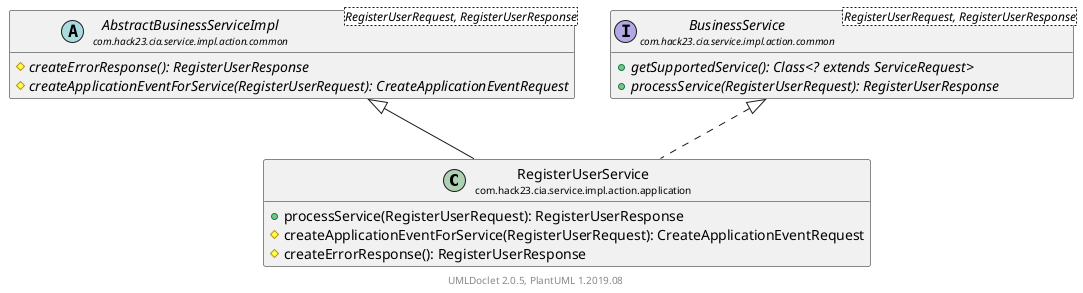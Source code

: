 @startuml
    set namespaceSeparator none
    hide empty fields
    hide empty methods

    class "<size:14>RegisterUserService\n<size:10>com.hack23.cia.service.impl.action.application" as com.hack23.cia.service.impl.action.application.RegisterUserService [[RegisterUserService.html]] {
        +processService(RegisterUserRequest): RegisterUserResponse
        #createApplicationEventForService(RegisterUserRequest): CreateApplicationEventRequest
        #createErrorResponse(): RegisterUserResponse
    }

    abstract class "<size:14>AbstractBusinessServiceImpl\n<size:10>com.hack23.cia.service.impl.action.common" as com.hack23.cia.service.impl.action.common.AbstractBusinessServiceImpl<RegisterUserRequest, RegisterUserResponse> [[../common/AbstractBusinessServiceImpl.html]] {
        {abstract} #createErrorResponse(): RegisterUserResponse
        {abstract} #createApplicationEventForService(RegisterUserRequest): CreateApplicationEventRequest
    }
    interface "<size:14>BusinessService\n<size:10>com.hack23.cia.service.impl.action.common" as com.hack23.cia.service.impl.action.common.BusinessService<RegisterUserRequest, RegisterUserResponse> [[../common/BusinessService.html]] {
        {abstract} +getSupportedService(): Class<? extends ServiceRequest>
        {abstract} +processService(RegisterUserRequest): RegisterUserResponse
    }

    com.hack23.cia.service.impl.action.common.AbstractBusinessServiceImpl <|-- com.hack23.cia.service.impl.action.application.RegisterUserService
    com.hack23.cia.service.impl.action.common.BusinessService <|.. com.hack23.cia.service.impl.action.application.RegisterUserService

    center footer UMLDoclet 2.0.5, PlantUML 1.2019.08
@enduml
